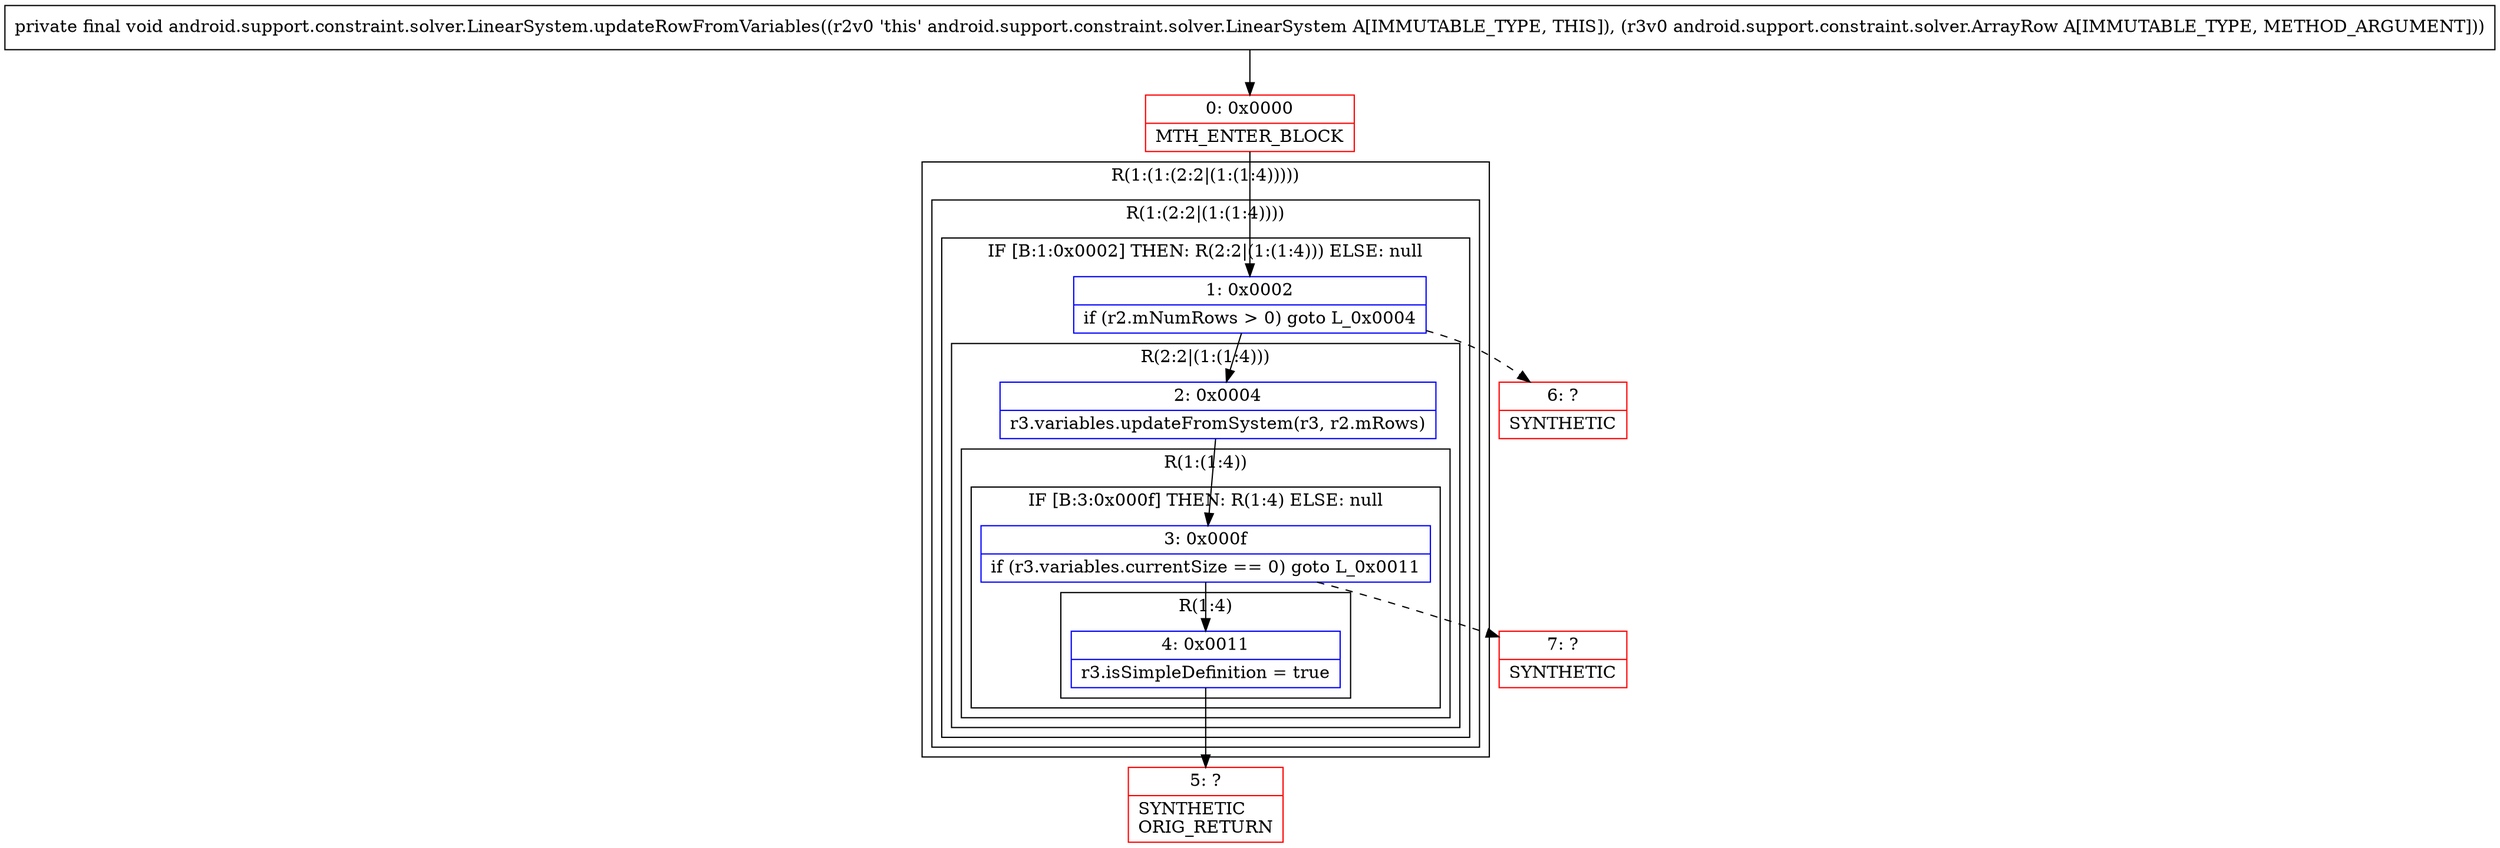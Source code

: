 digraph "CFG forandroid.support.constraint.solver.LinearSystem.updateRowFromVariables(Landroid\/support\/constraint\/solver\/ArrayRow;)V" {
subgraph cluster_Region_1187191173 {
label = "R(1:(1:(2:2|(1:(1:4)))))";
node [shape=record,color=blue];
subgraph cluster_Region_982296576 {
label = "R(1:(2:2|(1:(1:4))))";
node [shape=record,color=blue];
subgraph cluster_IfRegion_2043734119 {
label = "IF [B:1:0x0002] THEN: R(2:2|(1:(1:4))) ELSE: null";
node [shape=record,color=blue];
Node_1 [shape=record,label="{1\:\ 0x0002|if (r2.mNumRows \> 0) goto L_0x0004\l}"];
subgraph cluster_Region_123051359 {
label = "R(2:2|(1:(1:4)))";
node [shape=record,color=blue];
Node_2 [shape=record,label="{2\:\ 0x0004|r3.variables.updateFromSystem(r3, r2.mRows)\l}"];
subgraph cluster_Region_1501864705 {
label = "R(1:(1:4))";
node [shape=record,color=blue];
subgraph cluster_IfRegion_102227097 {
label = "IF [B:3:0x000f] THEN: R(1:4) ELSE: null";
node [shape=record,color=blue];
Node_3 [shape=record,label="{3\:\ 0x000f|if (r3.variables.currentSize == 0) goto L_0x0011\l}"];
subgraph cluster_Region_2021298156 {
label = "R(1:4)";
node [shape=record,color=blue];
Node_4 [shape=record,label="{4\:\ 0x0011|r3.isSimpleDefinition = true\l}"];
}
}
}
}
}
}
}
Node_0 [shape=record,color=red,label="{0\:\ 0x0000|MTH_ENTER_BLOCK\l}"];
Node_5 [shape=record,color=red,label="{5\:\ ?|SYNTHETIC\lORIG_RETURN\l}"];
Node_6 [shape=record,color=red,label="{6\:\ ?|SYNTHETIC\l}"];
Node_7 [shape=record,color=red,label="{7\:\ ?|SYNTHETIC\l}"];
MethodNode[shape=record,label="{private final void android.support.constraint.solver.LinearSystem.updateRowFromVariables((r2v0 'this' android.support.constraint.solver.LinearSystem A[IMMUTABLE_TYPE, THIS]), (r3v0 android.support.constraint.solver.ArrayRow A[IMMUTABLE_TYPE, METHOD_ARGUMENT])) }"];
MethodNode -> Node_0;
Node_1 -> Node_2;
Node_1 -> Node_6[style=dashed];
Node_2 -> Node_3;
Node_3 -> Node_4;
Node_3 -> Node_7[style=dashed];
Node_4 -> Node_5;
Node_0 -> Node_1;
}

